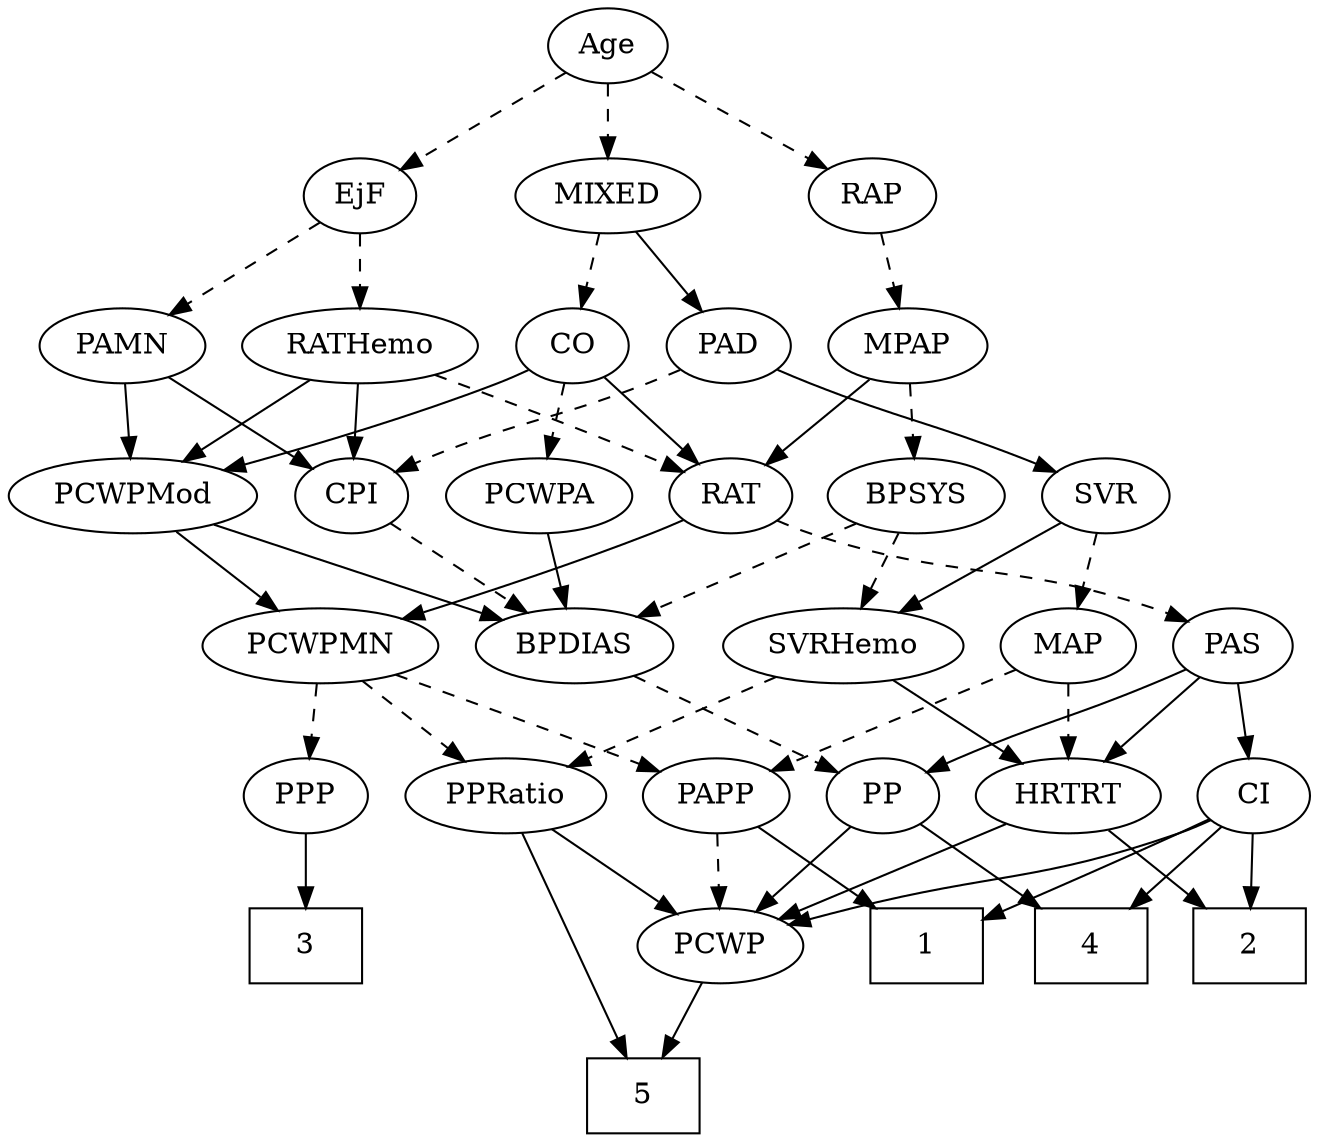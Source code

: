 strict digraph {
	graph [bb="0,0,541.54,540"];
	node [label="\N"];
	1	[height=0.5,
		pos="157.55,90",
		shape=box,
		width=0.75];
	2	[height=0.5,
		pos="79.547,90",
		shape=box,
		width=0.75];
	3	[height=0.5,
		pos="481.55,90",
		shape=box,
		width=0.75];
	4	[height=0.5,
		pos="230.55,90",
		shape=box,
		width=0.75];
	5	[height=0.5,
		pos="347.55,18",
		shape=box,
		width=0.75];
	Age	[height=0.5,
		pos="259.55,522",
		width=0.75];
	EjF	[height=0.5,
		pos="388.55,450",
		width=0.75];
	Age -> EjF	[pos="e,368.2,462.04 279.99,509.91 301.31,498.34 334.94,480.09 359.12,466.97",
		style=dashed];
	RAP	[height=0.5,
		pos="156.55,450",
		width=0.77632];
	Age -> RAP	[pos="e,175.15,463.64 241.13,508.49 225.12,497.6 201.71,481.69 183.57,469.37",
		style=dashed];
	MIXED	[height=0.5,
		pos="259.55,450",
		width=1.1193];
	Age -> MIXED	[pos="e,259.55,468.1 259.55,503.7 259.55,495.98 259.55,486.71 259.55,478.11",
		style=dashed];
	PAMN	[height=0.5,
		pos="492.55,378",
		width=1.011];
	EjF -> PAMN	[pos="e,471.61,393.09 407.14,436.49 422.71,426.01 445.2,410.87 463.19,398.76",
		style=dashed];
	RATHemo	[height=0.5,
		pos="388.55,378",
		width=1.3721];
	EjF -> RATHemo	[pos="e,388.55,396.1 388.55,431.7 388.55,423.98 388.55,414.71 388.55,406.11",
		style=dashed];
	MPAP	[height=0.5,
		pos="138.55,378",
		width=0.97491];
	RAP -> MPAP	[pos="e,142.99,396.28 152.19,432.05 150.19,424.26 147.76,414.82 145.51,406.08",
		style=dashed];
	PAD	[height=0.5,
		pos="220.55,378",
		width=0.79437];
	MIXED -> PAD	[pos="e,229.72,395.47 250.3,432.41 245.64,424.04 239.89,413.71 234.68,404.37",
		style=solid];
	CO	[height=0.5,
		pos="294.55,378",
		width=0.75];
	MIXED -> CO	[pos="e,286.39,395.31 268.02,432.05 272.16,423.77 277.24,413.62 281.84,404.42",
		style=dashed];
	BPSYS	[height=0.5,
		pos="135.55,306",
		width=1.0471];
	MPAP -> BPSYS	[pos="e,136.28,324.1 137.81,359.7 137.48,351.98 137.08,342.71 136.71,334.11",
		style=dashed];
	RAT	[height=0.5,
		pos="218.55,306",
		width=0.75827];
	MPAP -> RAT	[pos="e,202.69,320.87 155.51,362.15 166.95,352.15 182.2,338.8 194.84,327.75",
		style=solid];
	SVRHemo	[height=0.5,
		pos="129.55,234",
		width=1.3902];
	BPSYS -> SVRHemo	[pos="e,131.01,252.1 134.06,287.7 133.4,279.98 132.61,270.71 131.87,262.11",
		style=dashed];
	BPDIAS	[height=0.5,
		pos="311.55,234",
		width=1.1735];
	BPSYS -> BPDIAS	[pos="e,281.57,246.92 163.82,293.75 193.19,282.08 239.34,263.72 272.25,250.63",
		style=dashed];
	CPI	[height=0.5,
		pos="392.55,306",
		width=0.75];
	PAD -> CPI	[pos="e,371.37,317.39 242.94,366.68 248.04,364.41 253.46,362.07 258.55,360 301.53,342.52 313.75,341.92 356.55,324 358.36,323.24 360.22,\
322.44 362.09,321.61",
		style=dashed];
	SVR	[height=0.5,
		pos="51.547,306",
		width=0.77632];
	PAD -> SVR	[pos="e,73.356,317.3 198.13,366.73 193.03,364.46 187.62,362.1 182.55,360 141.22,342.86 129.78,341.35 88.547,324 86.69,323.22 84.788,322.4 \
82.874,321.56",
		style=solid];
	CO -> RAT	[pos="e,233.9,321.14 279.17,362.83 268.35,352.87 253.69,339.37 241.5,328.14",
		style=solid];
	PCWPMod	[height=0.5,
		pos="489.55,306",
		width=1.4443];
	CO -> PCWPMod	[pos="e,451.5,318.28 315.68,366.51 320.52,364.25 325.67,361.96 330.55,360 367.22,345.29 409.73,331.27 441.56,321.35",
		style=solid];
	PCWPA	[height=0.5,
		pos="305.55,306",
		width=1.1555];
	CO -> PCWPA	[pos="e,302.83,324.28 297.21,360.05 298.42,352.35 299.89,343.03 301.25,334.36",
		style=dashed];
	PAS	[height=0.5,
		pos="224.55,234",
		width=0.75];
	PP	[height=0.5,
		pos="311.55,162",
		width=0.75];
	PAS -> PP	[pos="e,294.82,176.46 241.32,219.5 254.2,209.14 272.18,194.67 286.72,182.97",
		style=solid];
	CI	[height=0.5,
		pos="157.55,162",
		width=0.75];
	PAS -> CI	[pos="e,171.41,177.49 210.66,218.5 201.41,208.83 189.08,195.94 178.62,185.02",
		style=solid];
	HRTRT	[height=0.5,
		pos="72.547,162",
		width=1.1013];
	PAS -> HRTRT	[pos="e,99.78,175.33 203.25,222.89 198.42,220.61 193.31,218.21 188.55,216 162.02,203.68 131.97,189.95 109.11,179.56",
		style=solid];
	PAMN -> CPI	[pos="e,410.41,319.5 472.31,362.83 456.86,352.02 435.44,337.02 418.69,325.3",
		style=solid];
	PAMN -> PCWPMod	[pos="e,490.28,324.1 491.81,359.7 491.48,351.98 491.08,342.71 490.71,334.11",
		style=solid];
	RATHemo -> CPI	[pos="e,391.57,324.1 389.54,359.7 389.98,351.98 390.51,342.71 391,334.11",
		style=solid];
	RATHemo -> RAT	[pos="e,240.15,317.48 355.26,364.52 328,354.14 288.52,338.72 254.55,324 252.93,323.3 251.29,322.57 249.63,321.83",
		style=dashed];
	RATHemo -> PCWPMod	[pos="e,467.33,322.4 410.46,361.81 424.66,351.97 443.35,339.02 458.99,328.18",
		style=solid];
	CPI -> BPDIAS	[pos="e,329.49,250.51 376.54,291.17 365.32,281.47 350.07,268.29 337.17,257.14",
		style=dashed];
	RAT -> PAS	[pos="e,223.08,252.1 220.03,287.7 220.69,279.98 221.49,270.71 222.22,262.11",
		style=dashed];
	PCWPMN	[height=0.5,
		pos="421.55,234",
		width=1.3902];
	RAT -> PCWPMN	[pos="e,384.34,246.17 239.66,294.45 244.5,292.2 249.66,289.92 254.55,288 276.56,279.35 333.47,261.65 374.75,249.09",
		style=solid];
	SVR -> SVRHemo	[pos="e,111.88,250.85 67.332,290.83 77.922,281.33 92.102,268.6 104.25,257.7",
		style=solid];
	MAP	[height=0.5,
		pos="30.547,234",
		width=0.84854];
	SVR -> MAP	[pos="e,35.584,251.79 46.464,288.05 44.065,280.06 41.147,270.33 38.467,261.4",
		style=dashed];
	PCWPMod -> PCWPMN	[pos="e,437.23,251.15 473.78,288.76 465.02,279.75 453.98,268.39 444.3,258.43",
		style=solid];
	PCWPMod -> BPDIAS	[pos="e,341.47,246.77 456.48,292 426.6,280.24 382.56,262.93 350.88,250.47",
		style=solid];
	PCWPA -> BPDIAS	[pos="e,310.08,252.1 307.03,287.7 307.69,279.98 308.49,270.71 309.22,262.11",
		style=solid];
	PPP	[height=0.5,
		pos="481.55,162",
		width=0.75];
	PCWPMN -> PPP	[pos="e,468.66,178.04 435.77,216.41 443.64,207.22 453.54,195.67 462.12,185.66",
		style=dashed];
	PPRatio	[height=0.5,
		pos="396.55,162",
		width=1.1013];
	PCWPMN -> PPRatio	[pos="e,402.72,180.28 415.5,216.05 412.68,208.18 409.27,198.62 406.12,189.79",
		style=dashed];
	PAPP	[height=0.5,
		pos="234.55,162",
		width=0.88464];
	PCWPMN -> PAPP	[pos="e,259.19,173.43 386.87,220.9 357.19,210.43 313.37,194.7 275.55,180 273.31,179.13 271,178.22 268.68,177.29",
		style=dashed];
	SVRHemo -> PPRatio	[pos="e,366.66,173.96 166.91,221.88 174.07,219.85 181.53,217.8 188.55,216 258.72,197.96 277.88,199.91 347.55,180 350.66,179.11 353.87,\
178.13 357.09,177.11",
		style=dashed];
	SVRHemo -> HRTRT	[pos="e,85.959,179.47 116.04,216.41 109.01,207.78 100.28,197.06 92.495,187.5",
		style=solid];
	BPDIAS -> PP	[pos="e,311.55,180.1 311.55,215.7 311.55,207.98 311.55,198.71 311.55,190.11",
		style=dashed];
	MAP -> PAPP	[pos="e,210,173.69 54.055,222.47 59.428,220.21 65.147,217.93 70.547,216 124.18,196.83 139.83,198.94 193.55,180 195.82,179.2 198.14,178.34 \
200.48,177.45",
		style=dashed];
	MAP -> HRTRT	[pos="e,62.567,179.63 40.289,216.76 45.357,208.32 51.668,197.8 57.36,188.31",
		style=dashed];
	PP -> 4	[pos="e,250.24,108.02 295.54,147.17 284.88,137.95 270.58,125.6 258.11,114.82",
		style=solid];
	PCWP	[height=0.5,
		pos="310.55,90",
		width=0.97491];
	PP -> PCWP	[pos="e,310.79,108.1 311.3,143.7 311.19,135.98 311.06,126.71 310.93,118.11",
		style=solid];
	PPP -> 3	[pos="e,481.55,108.1 481.55,143.7 481.55,135.98 481.55,126.71 481.55,118.11",
		style=solid];
	PPRatio -> 5	[pos="e,353.51,36.268 390.73,144.15 382.34,119.84 366.75,74.66 356.78,45.753",
		style=solid];
	PPRatio -> PCWP	[pos="e,328.58,105.68 377.89,145.81 365.78,135.95 349.83,122.97 336.49,112.12",
		style=solid];
	PCWP -> 5	[pos="e,338.33,36.447 319.32,72.411 323.57,64.369 328.78,54.515 333.56,45.47",
		style=solid];
	CI -> 1	[pos="e,157.55,108.1 157.55,143.7 157.55,135.98 157.55,126.71 157.55,118.11",
		style=solid];
	CI -> 2	[pos="e,98.511,108.02 142.14,147.17 131.87,137.95 118.1,125.6 106.09,114.82",
		style=solid];
	CI -> 4	[pos="e,212.7,108.11 172.32,146.83 181.8,137.75 194.35,125.71 205.37,115.14",
		style=solid];
	CI -> PCWP	[pos="e,284.93,102.46 178.84,150.88 183.67,148.6 188.78,146.21 193.55,144 221.12,131.25 252.48,117.06 275.79,106.57",
		style=solid];
	PAPP -> 1	[pos="e,176.29,108.04 218.22,146.15 208.25,137.09 195.26,125.29 183.87,114.93",
		style=solid];
	PAPP -> PCWP	[pos="e,294.19,106.07 250.66,146.15 261.17,136.48 275.07,123.68 286.83,112.85",
		style=dashed];
	HRTRT -> 2	[pos="e,77.837,108.1 74.278,143.7 75.049,135.98 75.976,126.71 76.836,118.11",
		style=solid];
	HRTRT -> PCWP	[pos="e,283.74,101.97 102.47,150.14 108.74,148 115.33,145.85 121.55,144 185.2,125.1 203.23,128 266.55,108 269.09,107.2 271.71,106.32 274.33,\
105.4",
		style=solid];
}
